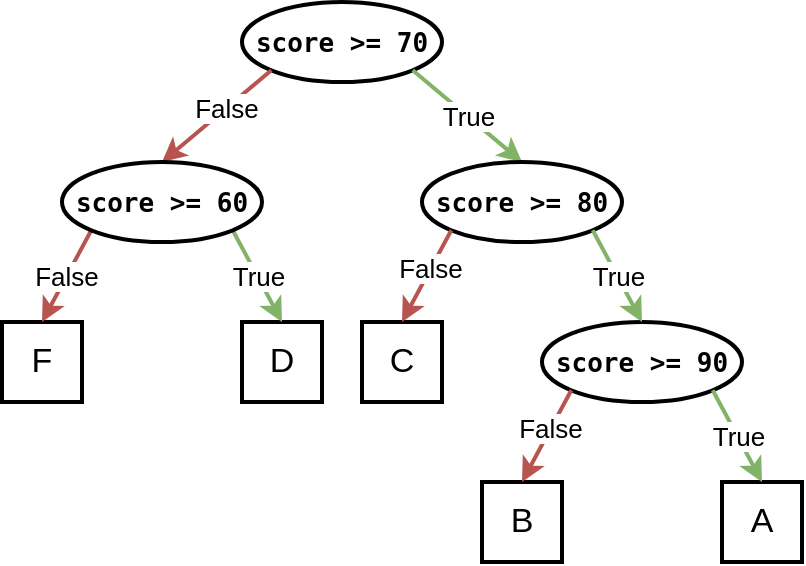 <mxfile version="20.3.0" type="device"><diagram id="_3UOW46B3mNLH1Lb9zaw" name="Page-1"><mxGraphModel dx="683" dy="474" grid="1" gridSize="10" guides="1" tooltips="1" connect="1" arrows="1" fold="1" page="1" pageScale="1" pageWidth="850" pageHeight="1100" math="0" shadow="0"><root><mxCell id="0"/><mxCell id="1" parent="0"/><mxCell id="9Ag4mrNhBoLASxdMtUmU-50" value="" style="group" vertex="1" connectable="0" parent="1"><mxGeometry x="40" y="40" width="400" height="280" as="geometry"/></mxCell><mxCell id="9Ag4mrNhBoLASxdMtUmU-13" value="" style="group" vertex="1" connectable="0" parent="9Ag4mrNhBoLASxdMtUmU-50"><mxGeometry x="230" y="160" width="160" height="40" as="geometry"/></mxCell><mxCell id="9Ag4mrNhBoLASxdMtUmU-2" value="&lt;pre style=&quot;font-size: 13px;&quot;&gt;&lt;b style=&quot;font-size: 13px;&quot;&gt;score &amp;gt;= 90&lt;/b&gt;&lt;/pre&gt;" style="ellipse;whiteSpace=wrap;html=1;fontSize=13;strokeWidth=2;" vertex="1" parent="9Ag4mrNhBoLASxdMtUmU-13"><mxGeometry x="40" width="100" height="40" as="geometry"/></mxCell><mxCell id="9Ag4mrNhBoLASxdMtUmU-19" value="" style="group" vertex="1" connectable="0" parent="9Ag4mrNhBoLASxdMtUmU-50"><mxGeometry x="80" width="160" height="40" as="geometry"/></mxCell><mxCell id="9Ag4mrNhBoLASxdMtUmU-23" value="&lt;pre style=&quot;font-size: 13px;&quot;&gt;&lt;b style=&quot;font-size: 13px;&quot;&gt;score &amp;gt;= 70&lt;/b&gt;&lt;/pre&gt;" style="ellipse;whiteSpace=wrap;html=1;fontSize=13;strokeWidth=2;" vertex="1" parent="9Ag4mrNhBoLASxdMtUmU-19"><mxGeometry x="40" width="100" height="40" as="geometry"/></mxCell><mxCell id="9Ag4mrNhBoLASxdMtUmU-34" value="&lt;font style=&quot;font-size: 17px;&quot;&gt;A&lt;/font&gt;" style="whiteSpace=wrap;html=1;aspect=fixed;strokeWidth=2;fontSize=13;" vertex="1" parent="9Ag4mrNhBoLASxdMtUmU-50"><mxGeometry x="360" y="240" width="40" height="40" as="geometry"/></mxCell><mxCell id="9Ag4mrNhBoLASxdMtUmU-35" value="&lt;font style=&quot;font-size: 17px;&quot;&gt;B&lt;/font&gt;" style="whiteSpace=wrap;html=1;aspect=fixed;strokeWidth=2;fontSize=13;" vertex="1" parent="9Ag4mrNhBoLASxdMtUmU-50"><mxGeometry x="240" y="240" width="40" height="40" as="geometry"/></mxCell><mxCell id="9Ag4mrNhBoLASxdMtUmU-37" value="&lt;font style=&quot;font-size: 17px;&quot;&gt;D&lt;/font&gt;" style="whiteSpace=wrap;html=1;aspect=fixed;strokeWidth=2;fontSize=13;" vertex="1" parent="9Ag4mrNhBoLASxdMtUmU-50"><mxGeometry x="120" y="160" width="40" height="40" as="geometry"/></mxCell><mxCell id="9Ag4mrNhBoLASxdMtUmU-38" value="&lt;span style=&quot;font-size: 17px;&quot;&gt;F&lt;/span&gt;" style="whiteSpace=wrap;html=1;aspect=fixed;strokeWidth=2;fontSize=13;" vertex="1" parent="9Ag4mrNhBoLASxdMtUmU-50"><mxGeometry y="160" width="40" height="40" as="geometry"/></mxCell><mxCell id="9Ag4mrNhBoLASxdMtUmU-5" value="True" style="edgeStyle=none;rounded=0;orthogonalLoop=1;jettySize=auto;html=1;exitX=1;exitY=1;exitDx=0;exitDy=0;fontSize=13;strokeWidth=2;entryX=0.5;entryY=0;entryDx=0;entryDy=0;fillColor=#d5e8d4;strokeColor=#82b366;" edge="1" parent="9Ag4mrNhBoLASxdMtUmU-50" source="9Ag4mrNhBoLASxdMtUmU-2" target="9Ag4mrNhBoLASxdMtUmU-34"><mxGeometry relative="1" as="geometry"><mxPoint x="170" y="184" as="targetPoint"/></mxGeometry></mxCell><mxCell id="9Ag4mrNhBoLASxdMtUmU-3" style="rounded=0;orthogonalLoop=1;jettySize=auto;html=1;exitX=0;exitY=1;exitDx=0;exitDy=0;fontSize=13;strokeWidth=2;fillColor=#f8cecc;strokeColor=#b85450;entryX=0.5;entryY=0;entryDx=0;entryDy=0;" edge="1" parent="9Ag4mrNhBoLASxdMtUmU-50" source="9Ag4mrNhBoLASxdMtUmU-2" target="9Ag4mrNhBoLASxdMtUmU-35"><mxGeometry relative="1" as="geometry"><mxPoint x="290" y="230" as="targetPoint"/></mxGeometry></mxCell><mxCell id="9Ag4mrNhBoLASxdMtUmU-4" value="False" style="edgeLabel;html=1;align=center;verticalAlign=middle;resizable=0;points=[];fontSize=13;" vertex="1" connectable="0" parent="9Ag4mrNhBoLASxdMtUmU-3"><mxGeometry x="-0.167" y="-1" relative="1" as="geometry"><mxPoint as="offset"/></mxGeometry></mxCell><mxCell id="9Ag4mrNhBoLASxdMtUmU-22" value="True" style="edgeStyle=none;rounded=0;orthogonalLoop=1;jettySize=auto;html=1;exitX=1;exitY=1;exitDx=0;exitDy=0;fontSize=13;strokeWidth=2;fillColor=#d5e8d4;strokeColor=#82b366;entryX=0.5;entryY=0;entryDx=0;entryDy=0;" edge="1" parent="9Ag4mrNhBoLASxdMtUmU-50" source="9Ag4mrNhBoLASxdMtUmU-23" target="9Ag4mrNhBoLASxdMtUmU-18"><mxGeometry relative="1" as="geometry"><mxPoint x="210" y="70" as="targetPoint"/></mxGeometry></mxCell><mxCell id="9Ag4mrNhBoLASxdMtUmU-20" style="rounded=0;orthogonalLoop=1;jettySize=auto;html=1;exitX=0;exitY=1;exitDx=0;exitDy=0;fontSize=13;strokeWidth=2;entryX=0.5;entryY=0;entryDx=0;entryDy=0;fillColor=#f8cecc;strokeColor=#b85450;" edge="1" parent="9Ag4mrNhBoLASxdMtUmU-50" source="9Ag4mrNhBoLASxdMtUmU-23" target="9Ag4mrNhBoLASxdMtUmU-28"><mxGeometry relative="1" as="geometry"><mxPoint x="50" y="30" as="targetPoint"/></mxGeometry></mxCell><mxCell id="9Ag4mrNhBoLASxdMtUmU-21" value="False" style="edgeLabel;html=1;align=center;verticalAlign=middle;resizable=0;points=[];fontSize=13;" vertex="1" connectable="0" parent="9Ag4mrNhBoLASxdMtUmU-20"><mxGeometry x="-0.167" y="-1" relative="1" as="geometry"><mxPoint as="offset"/></mxGeometry></mxCell><mxCell id="9Ag4mrNhBoLASxdMtUmU-27" value="True" style="edgeStyle=none;rounded=0;orthogonalLoop=1;jettySize=auto;html=1;exitX=1;exitY=1;exitDx=0;exitDy=0;fontSize=13;strokeWidth=2;fillColor=#d5e8d4;strokeColor=#82b366;entryX=0.5;entryY=0;entryDx=0;entryDy=0;" edge="1" parent="9Ag4mrNhBoLASxdMtUmU-50" source="9Ag4mrNhBoLASxdMtUmU-28" target="9Ag4mrNhBoLASxdMtUmU-37"><mxGeometry relative="1" as="geometry"><mxPoint x="140" y="150" as="targetPoint"/></mxGeometry></mxCell><mxCell id="9Ag4mrNhBoLASxdMtUmU-39" value="False" style="edgeStyle=none;rounded=0;orthogonalLoop=1;jettySize=auto;html=1;exitX=0;exitY=1;exitDx=0;exitDy=0;entryX=0.5;entryY=0;entryDx=0;entryDy=0;strokeWidth=2;fontSize=13;fillColor=#f8cecc;strokeColor=#b85450;" edge="1" parent="9Ag4mrNhBoLASxdMtUmU-50" source="9Ag4mrNhBoLASxdMtUmU-28" target="9Ag4mrNhBoLASxdMtUmU-38"><mxGeometry relative="1" as="geometry"><mxPoint x="20" y="160" as="targetPoint"/></mxGeometry></mxCell><mxCell id="9Ag4mrNhBoLASxdMtUmU-25" style="rounded=0;orthogonalLoop=1;jettySize=auto;html=1;exitX=0;exitY=1;exitDx=0;exitDy=0;fontSize=13;strokeWidth=2;" edge="1" parent="9Ag4mrNhBoLASxdMtUmU-50" source="9Ag4mrNhBoLASxdMtUmU-28"><mxGeometry relative="1" as="geometry"><mxPoint x="50" y="100" as="targetPoint"/></mxGeometry></mxCell><mxCell id="9Ag4mrNhBoLASxdMtUmU-28" value="&lt;pre style=&quot;font-size: 13px;&quot;&gt;&lt;b style=&quot;font-size: 13px;&quot;&gt;score &amp;gt;= 60&lt;/b&gt;&lt;/pre&gt;" style="ellipse;whiteSpace=wrap;html=1;fontSize=13;strokeWidth=2;" vertex="1" parent="9Ag4mrNhBoLASxdMtUmU-50"><mxGeometry x="30" y="80" width="100" height="40" as="geometry"/></mxCell><mxCell id="9Ag4mrNhBoLASxdMtUmU-36" value="&lt;font style=&quot;font-size: 17px;&quot;&gt;C&lt;/font&gt;" style="whiteSpace=wrap;html=1;aspect=fixed;strokeWidth=2;fontSize=13;" vertex="1" parent="9Ag4mrNhBoLASxdMtUmU-50"><mxGeometry x="180" y="160" width="40" height="40" as="geometry"/></mxCell><mxCell id="9Ag4mrNhBoLASxdMtUmU-49" value="" style="group" vertex="1" connectable="0" parent="9Ag4mrNhBoLASxdMtUmU-50"><mxGeometry x="170" y="80" width="160" height="70" as="geometry"/></mxCell><mxCell id="9Ag4mrNhBoLASxdMtUmU-14" value="" style="group" vertex="1" connectable="0" parent="9Ag4mrNhBoLASxdMtUmU-49"><mxGeometry width="160" height="40" as="geometry"/></mxCell><mxCell id="9Ag4mrNhBoLASxdMtUmU-18" value="&lt;pre style=&quot;font-size: 13px;&quot;&gt;&lt;b style=&quot;font-size: 13px;&quot;&gt;score &amp;gt;= 80&lt;/b&gt;&lt;/pre&gt;" style="ellipse;whiteSpace=wrap;html=1;fontSize=13;strokeWidth=2;" vertex="1" parent="9Ag4mrNhBoLASxdMtUmU-14"><mxGeometry x="40" width="100" height="40" as="geometry"/></mxCell><mxCell id="9Ag4mrNhBoLASxdMtUmU-15" style="rounded=0;orthogonalLoop=1;jettySize=auto;html=1;exitX=0;exitY=1;exitDx=0;exitDy=0;fontSize=13;strokeWidth=2;fillColor=#f8cecc;strokeColor=#b85450;entryX=0.5;entryY=0;entryDx=0;entryDy=0;" edge="1" parent="9Ag4mrNhBoLASxdMtUmU-50" source="9Ag4mrNhBoLASxdMtUmU-18" target="9Ag4mrNhBoLASxdMtUmU-36"><mxGeometry relative="1" as="geometry"><mxPoint x="210" y="150" as="targetPoint"/></mxGeometry></mxCell><mxCell id="9Ag4mrNhBoLASxdMtUmU-16" value="False" style="edgeLabel;html=1;align=center;verticalAlign=middle;resizable=0;points=[];fontSize=13;" vertex="1" connectable="0" parent="9Ag4mrNhBoLASxdMtUmU-15"><mxGeometry x="-0.167" y="-1" relative="1" as="geometry"><mxPoint as="offset"/></mxGeometry></mxCell><mxCell id="9Ag4mrNhBoLASxdMtUmU-17" value="True" style="edgeStyle=none;rounded=0;orthogonalLoop=1;jettySize=auto;html=1;exitX=1;exitY=1;exitDx=0;exitDy=0;fontSize=13;strokeWidth=2;fillColor=#d5e8d4;strokeColor=#82b366;entryX=0.5;entryY=0;entryDx=0;entryDy=0;" edge="1" parent="9Ag4mrNhBoLASxdMtUmU-50" source="9Ag4mrNhBoLASxdMtUmU-18" target="9Ag4mrNhBoLASxdMtUmU-2"><mxGeometry relative="1" as="geometry"><mxPoint x="340" y="150" as="targetPoint"/></mxGeometry></mxCell></root></mxGraphModel></diagram></mxfile>